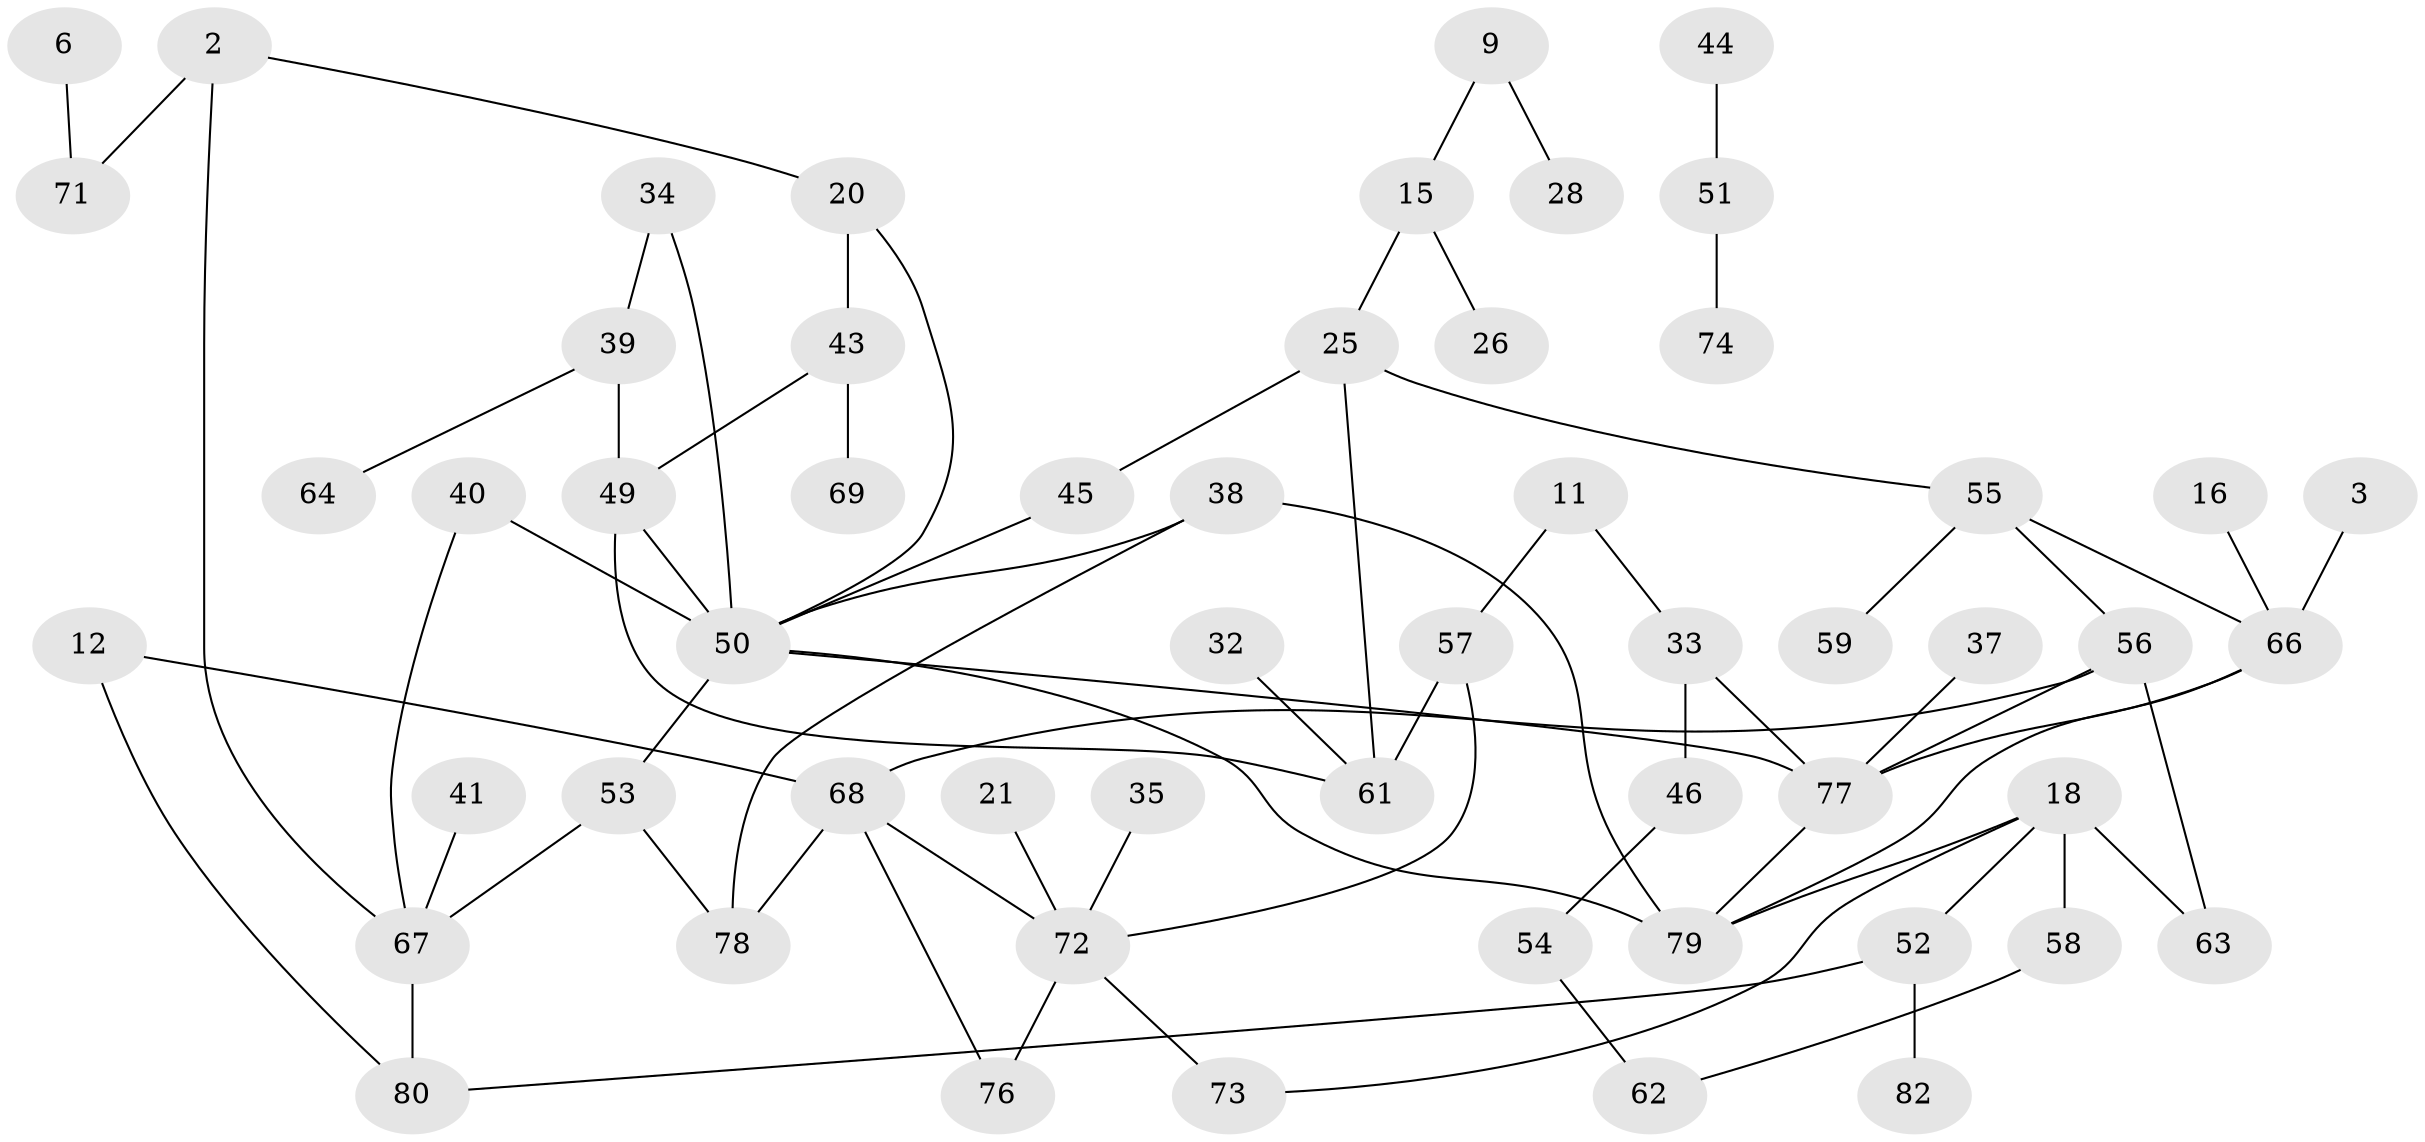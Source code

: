 // original degree distribution, {2: 0.2647058823529412, 0: 0.18382352941176472, 3: 0.13970588235294118, 4: 0.125, 1: 0.2426470588235294, 5: 0.029411764705882353, 6: 0.014705882352941176}
// Generated by graph-tools (version 1.1) at 2025/35/03/04/25 23:35:44]
// undirected, 56 vertices, 74 edges
graph export_dot {
  node [color=gray90,style=filled];
  2;
  3;
  6;
  9;
  11;
  12;
  15;
  16;
  18;
  20;
  21;
  25;
  26;
  28;
  32;
  33;
  34;
  35;
  37;
  38;
  39;
  40;
  41;
  43;
  44;
  45;
  46;
  49;
  50;
  51;
  52;
  53;
  54;
  55;
  56;
  57;
  58;
  59;
  61;
  62;
  63;
  64;
  66;
  67;
  68;
  69;
  71;
  72;
  73;
  74;
  76;
  77;
  78;
  79;
  80;
  82;
  2 -- 20 [weight=1.0];
  2 -- 67 [weight=1.0];
  2 -- 71 [weight=1.0];
  3 -- 66 [weight=1.0];
  6 -- 71 [weight=1.0];
  9 -- 15 [weight=1.0];
  9 -- 28 [weight=1.0];
  11 -- 33 [weight=1.0];
  11 -- 57 [weight=1.0];
  12 -- 68 [weight=1.0];
  12 -- 80 [weight=1.0];
  15 -- 25 [weight=1.0];
  15 -- 26 [weight=1.0];
  16 -- 66 [weight=1.0];
  18 -- 52 [weight=1.0];
  18 -- 58 [weight=1.0];
  18 -- 63 [weight=1.0];
  18 -- 73 [weight=1.0];
  18 -- 79 [weight=1.0];
  20 -- 43 [weight=1.0];
  20 -- 50 [weight=1.0];
  21 -- 72 [weight=1.0];
  25 -- 45 [weight=1.0];
  25 -- 55 [weight=1.0];
  25 -- 61 [weight=1.0];
  32 -- 61 [weight=1.0];
  33 -- 46 [weight=1.0];
  33 -- 77 [weight=1.0];
  34 -- 39 [weight=1.0];
  34 -- 50 [weight=1.0];
  35 -- 72 [weight=1.0];
  37 -- 77 [weight=1.0];
  38 -- 50 [weight=1.0];
  38 -- 78 [weight=1.0];
  38 -- 79 [weight=1.0];
  39 -- 49 [weight=1.0];
  39 -- 64 [weight=1.0];
  40 -- 50 [weight=2.0];
  40 -- 67 [weight=1.0];
  41 -- 67 [weight=1.0];
  43 -- 49 [weight=1.0];
  43 -- 69 [weight=1.0];
  44 -- 51 [weight=1.0];
  45 -- 50 [weight=2.0];
  46 -- 54 [weight=1.0];
  49 -- 50 [weight=1.0];
  49 -- 61 [weight=1.0];
  50 -- 53 [weight=1.0];
  50 -- 77 [weight=1.0];
  50 -- 79 [weight=1.0];
  51 -- 74 [weight=1.0];
  52 -- 80 [weight=1.0];
  52 -- 82 [weight=1.0];
  53 -- 67 [weight=1.0];
  53 -- 78 [weight=1.0];
  54 -- 62 [weight=1.0];
  55 -- 56 [weight=1.0];
  55 -- 59 [weight=1.0];
  55 -- 66 [weight=1.0];
  56 -- 63 [weight=1.0];
  56 -- 68 [weight=1.0];
  56 -- 77 [weight=1.0];
  57 -- 61 [weight=1.0];
  57 -- 72 [weight=1.0];
  58 -- 62 [weight=1.0];
  66 -- 77 [weight=1.0];
  66 -- 79 [weight=1.0];
  67 -- 80 [weight=1.0];
  68 -- 72 [weight=1.0];
  68 -- 76 [weight=1.0];
  68 -- 78 [weight=1.0];
  72 -- 73 [weight=1.0];
  72 -- 76 [weight=1.0];
  77 -- 79 [weight=1.0];
}
